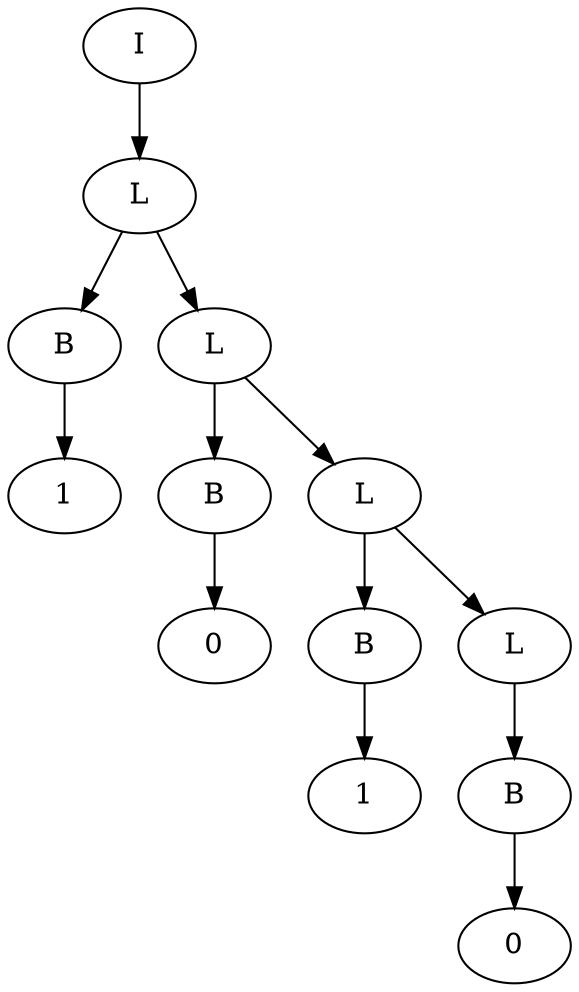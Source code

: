 digraph G{
nodo0 [label=1];
nodo1 [label=B];
nodo1 -> nodo0;
nodo2 [label=0];
nodo3 [label=B];
nodo3 -> nodo2;
nodo4 [label=1];
nodo5 [label=B];
nodo5 -> nodo4;
nodo6 [label=0];
nodo7 [label=B];
nodo7 -> nodo6;
nodo8 [label=L];
nodo8 -> nodo7;
nodo9 [label=L];
nodo9 -> nodo5;
nodo9 -> nodo8;
nodo10 [label=L];
nodo10 -> nodo3;
nodo10 -> nodo9;
nodo11 [label=L];
nodo11 -> nodo1;
nodo11 -> nodo10;
nodo12 [label=I];
nodo12 -> nodo11;

}